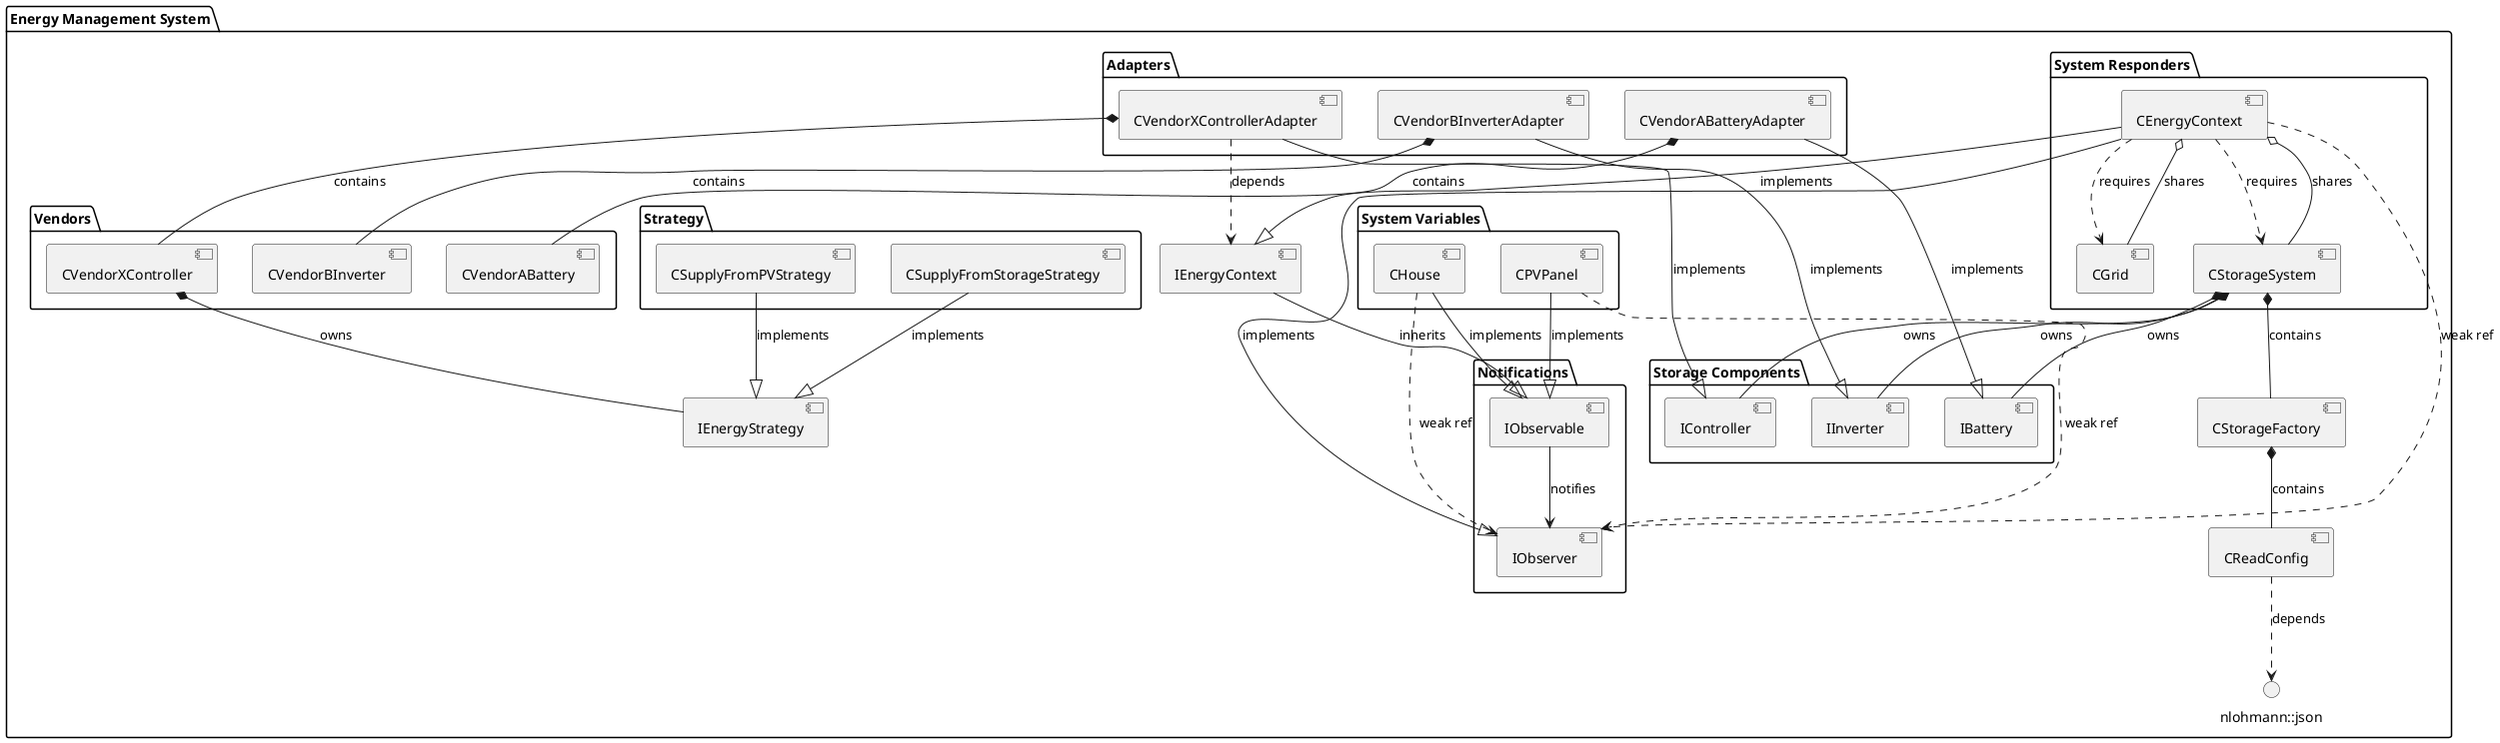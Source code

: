 @startuml Component Diagram

package "Energy Management System" {
    package "System Variables" {
        [CPVPanel] 
        [CHouse] 
    }
        package "System Responders" {
        [CEnergyContext] ..> [CStorageSystem] : "requires"
        [CEnergyContext] ..> [CGrid] : "requires"
    }

    package "Notifications" {
        [IObservable]
        [IObserver]
    } 

    package "Storage Components" {
        [IController]
        [IInverter]
        [IBattery]
    }

    package "Vendors" {
        [CVendorABattery]
        [CVendorBInverter]
        [CVendorXController]
    }

    package "Adapters" {
        [CVendorABatteryAdapter]
        [CVendorBInverterAdapter]
        [CVendorXControllerAdapter]
    }

    package "Strategy" {
        [CSupplyFromPVStrategy]
        [CSupplyFromStorageStrategy]
    }

    [CEnergyContext] o-- [CStorageSystem] : shares
    [CEnergyContext] o-- [CGrid] : shares

    [CPVPanel] --|> [IObservable] : "implements"
    [CHouse] --|> [IObservable] : "implements"

    [CPVPanel] ..> [IObserver] : "weak ref"
    [CHouse] ..> [IObserver] : "weak ref"

    [IObservable] --> [IObserver] : "notifies"

    [CEnergyContext] --|> [IEnergyContext] : "implements"
    [IEnergyContext] --|> [IObservable] : "inherits"
    [CEnergyContext] --|> [IObserver] : "implements"
    [CEnergyContext] ..> [IObserver] : "weak ref"

    [CStorageSystem] *-- [IController] : "owns"
    [CStorageSystem] *-- [IInverter] : "owns"
    [CStorageSystem] *-- [IBattery] : "owns"
    [CStorageSystem] *-- [CStorageFactory] : "contains"

    [CStorageFactory] *-- [CReadConfig] : "contains"

    [CReadConfig] ..> "nlohmann::json" : depends 

    [CVendorABatteryAdapter] *-- [CVendorABattery] : "contains"
    [CVendorABatteryAdapter] --|> [IBattery] : "implements"

    [CVendorBInverterAdapter] *-- [CVendorBInverter] : "contains"
    [CVendorBInverterAdapter] --|> [IInverter] : "implements"

    [CVendorXControllerAdapter] *-- [CVendorXController] : "contains"
    [CVendorXControllerAdapter] --|> [IController] : "implements"
    [CVendorXControllerAdapter] ..> [IEnergyContext] : "depends"

    [CSupplyFromPVStrategy] --|> [IEnergyStrategy] : "implements"
    [CSupplyFromStorageStrategy] --|> [IEnergyStrategy] : "implements"

    [CVendorXController] *-- [IEnergyStrategy] : "owns"

}

@enduml
